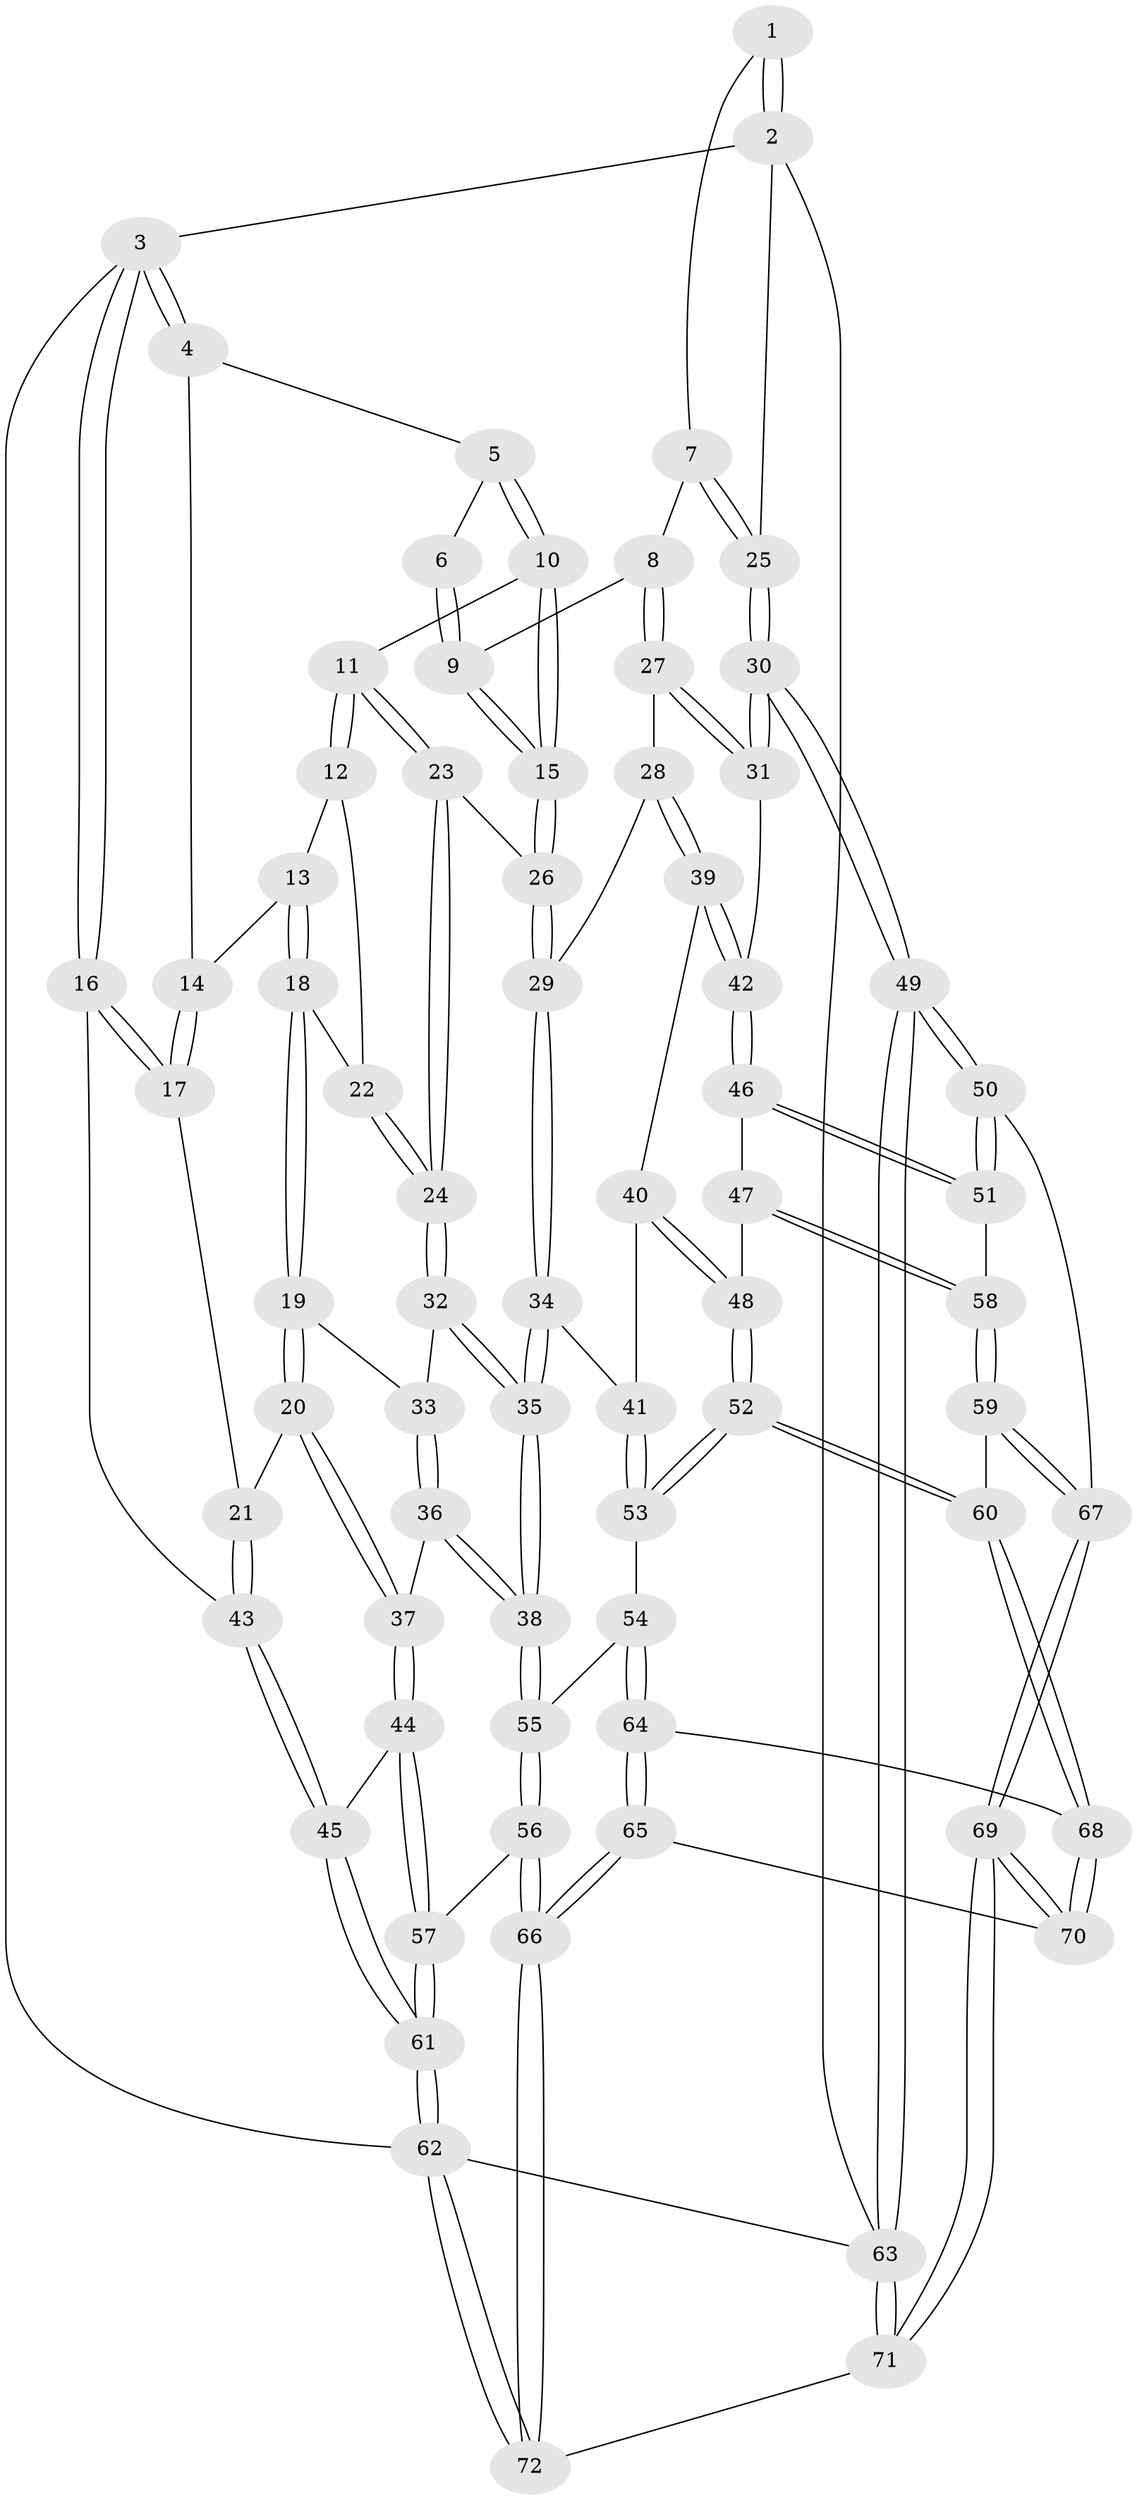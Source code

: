 // Generated by graph-tools (version 1.1) at 2025/38/03/09/25 02:38:36]
// undirected, 72 vertices, 177 edges
graph export_dot {
graph [start="1"]
  node [color=gray90,style=filled];
  1 [pos="+0.8655692681362293+0"];
  2 [pos="+1+0"];
  3 [pos="+0+0"];
  4 [pos="+0.34397838092715716+0"];
  5 [pos="+0.41809256633994984+0"];
  6 [pos="+0.6836852118194091+0"];
  7 [pos="+0.8482284435110861+0.1014394140293676"];
  8 [pos="+0.7887284098060245+0.12974871834912843"];
  9 [pos="+0.7334213935576964+0.11633388718734028"];
  10 [pos="+0.4303120693395525+0"];
  11 [pos="+0.45584516058534935+0.16412087878024165"];
  12 [pos="+0.3559449194675943+0.14134254829807757"];
  13 [pos="+0.2737260925043885+0.04206148499067465"];
  14 [pos="+0.2661837337280521+0"];
  15 [pos="+0.6451853791559029+0.14854806420017055"];
  16 [pos="+0+0"];
  17 [pos="+0.1244203161814076+0.0902120564309415"];
  18 [pos="+0.2570393422292629+0.22681560795481334"];
  19 [pos="+0.24401884408392355+0.2848517960494303"];
  20 [pos="+0.16467116237821552+0.30241900863876703"];
  21 [pos="+0.030987799803703225+0.2960870888393737"];
  22 [pos="+0.35095916343565453+0.1647621822002586"];
  23 [pos="+0.4828311261986292+0.2420280461231547"];
  24 [pos="+0.4369612794229696+0.2724112828509413"];
  25 [pos="+1+0.16736142808770013"];
  26 [pos="+0.5825614317482453+0.2492284342161454"];
  27 [pos="+0.8251610336613399+0.3174116738416776"];
  28 [pos="+0.7097665949633387+0.351196598966278"];
  29 [pos="+0.6220932705069315+0.31309331221583386"];
  30 [pos="+1+0.33522309459567"];
  31 [pos="+0.9788387132033343+0.3827001081819684"];
  32 [pos="+0.4279012025716502+0.2797562344871259"];
  33 [pos="+0.3067841107102736+0.3083067003645355"];
  34 [pos="+0.5332272327827344+0.49421265343461784"];
  35 [pos="+0.48414789780591316+0.51457125869903"];
  36 [pos="+0.33379765164449543+0.44324362313413823"];
  37 [pos="+0.24587821814282362+0.5248304262310012"];
  38 [pos="+0.48016280837943615+0.5186353930196101"];
  39 [pos="+0.7157839713423712+0.4562520039076779"];
  40 [pos="+0.7042909748052011+0.5000160955721616"];
  41 [pos="+0.6127082858554231+0.5171057537660326"];
  42 [pos="+0.9168037826588379+0.46069289866197166"];
  43 [pos="+0+0.34374136302931446"];
  44 [pos="+0.24433883446957996+0.5288530489954392"];
  45 [pos="+0+0.44225646550506753"];
  46 [pos="+0.8733149629290248+0.5413408549101758"];
  47 [pos="+0.7812148843228048+0.5554246575956828"];
  48 [pos="+0.7432509711658581+0.5494635397193531"];
  49 [pos="+1+0.7214328753593615"];
  50 [pos="+0.9361703034684317+0.7259429039865625"];
  51 [pos="+0.8991251125129487+0.6362110722596134"];
  52 [pos="+0.6836114257854432+0.6605468699940048"];
  53 [pos="+0.6509309562339504+0.6511624046964198"];
  54 [pos="+0.6376660593552033+0.6538853771139823"];
  55 [pos="+0.4612114178005445+0.5851580453908153"];
  56 [pos="+0.34785290204326363+0.76024266192994"];
  57 [pos="+0.2840606025816186+0.7287059340099367"];
  58 [pos="+0.7869149017858057+0.6361751860598243"];
  59 [pos="+0.7614316375731303+0.6944125405514112"];
  60 [pos="+0.7132003849038185+0.7038033954027121"];
  61 [pos="+0+0.7285574507214218"];
  62 [pos="+0+1"];
  63 [pos="+1+1"];
  64 [pos="+0.5041689598169107+0.7927447655523062"];
  65 [pos="+0.4281622245286638+0.8312224483712766"];
  66 [pos="+0.39142332481179737+0.8394607750609665"];
  67 [pos="+0.9347173165007474+0.7270264037368925"];
  68 [pos="+0.7032992433698002+0.754913025602563"];
  69 [pos="+0.8051745185079837+0.9365640714691186"];
  70 [pos="+0.7547336547800554+0.885280723335352"];
  71 [pos="+0.8360354628889498+1"];
  72 [pos="+0.38165188593160315+1"];
  1 -- 2;
  1 -- 2;
  1 -- 7;
  2 -- 3;
  2 -- 25;
  2 -- 63;
  3 -- 4;
  3 -- 4;
  3 -- 16;
  3 -- 16;
  3 -- 62;
  4 -- 5;
  4 -- 14;
  5 -- 6;
  5 -- 10;
  5 -- 10;
  6 -- 9;
  6 -- 9;
  7 -- 8;
  7 -- 25;
  7 -- 25;
  8 -- 9;
  8 -- 27;
  8 -- 27;
  9 -- 15;
  9 -- 15;
  10 -- 11;
  10 -- 15;
  10 -- 15;
  11 -- 12;
  11 -- 12;
  11 -- 23;
  11 -- 23;
  12 -- 13;
  12 -- 22;
  13 -- 14;
  13 -- 18;
  13 -- 18;
  14 -- 17;
  14 -- 17;
  15 -- 26;
  15 -- 26;
  16 -- 17;
  16 -- 17;
  16 -- 43;
  17 -- 21;
  18 -- 19;
  18 -- 19;
  18 -- 22;
  19 -- 20;
  19 -- 20;
  19 -- 33;
  20 -- 21;
  20 -- 37;
  20 -- 37;
  21 -- 43;
  21 -- 43;
  22 -- 24;
  22 -- 24;
  23 -- 24;
  23 -- 24;
  23 -- 26;
  24 -- 32;
  24 -- 32;
  25 -- 30;
  25 -- 30;
  26 -- 29;
  26 -- 29;
  27 -- 28;
  27 -- 31;
  27 -- 31;
  28 -- 29;
  28 -- 39;
  28 -- 39;
  29 -- 34;
  29 -- 34;
  30 -- 31;
  30 -- 31;
  30 -- 49;
  30 -- 49;
  31 -- 42;
  32 -- 33;
  32 -- 35;
  32 -- 35;
  33 -- 36;
  33 -- 36;
  34 -- 35;
  34 -- 35;
  34 -- 41;
  35 -- 38;
  35 -- 38;
  36 -- 37;
  36 -- 38;
  36 -- 38;
  37 -- 44;
  37 -- 44;
  38 -- 55;
  38 -- 55;
  39 -- 40;
  39 -- 42;
  39 -- 42;
  40 -- 41;
  40 -- 48;
  40 -- 48;
  41 -- 53;
  41 -- 53;
  42 -- 46;
  42 -- 46;
  43 -- 45;
  43 -- 45;
  44 -- 45;
  44 -- 57;
  44 -- 57;
  45 -- 61;
  45 -- 61;
  46 -- 47;
  46 -- 51;
  46 -- 51;
  47 -- 48;
  47 -- 58;
  47 -- 58;
  48 -- 52;
  48 -- 52;
  49 -- 50;
  49 -- 50;
  49 -- 63;
  49 -- 63;
  50 -- 51;
  50 -- 51;
  50 -- 67;
  51 -- 58;
  52 -- 53;
  52 -- 53;
  52 -- 60;
  52 -- 60;
  53 -- 54;
  54 -- 55;
  54 -- 64;
  54 -- 64;
  55 -- 56;
  55 -- 56;
  56 -- 57;
  56 -- 66;
  56 -- 66;
  57 -- 61;
  57 -- 61;
  58 -- 59;
  58 -- 59;
  59 -- 60;
  59 -- 67;
  59 -- 67;
  60 -- 68;
  60 -- 68;
  61 -- 62;
  61 -- 62;
  62 -- 72;
  62 -- 72;
  62 -- 63;
  63 -- 71;
  63 -- 71;
  64 -- 65;
  64 -- 65;
  64 -- 68;
  65 -- 66;
  65 -- 66;
  65 -- 70;
  66 -- 72;
  66 -- 72;
  67 -- 69;
  67 -- 69;
  68 -- 70;
  68 -- 70;
  69 -- 70;
  69 -- 70;
  69 -- 71;
  69 -- 71;
  71 -- 72;
}
